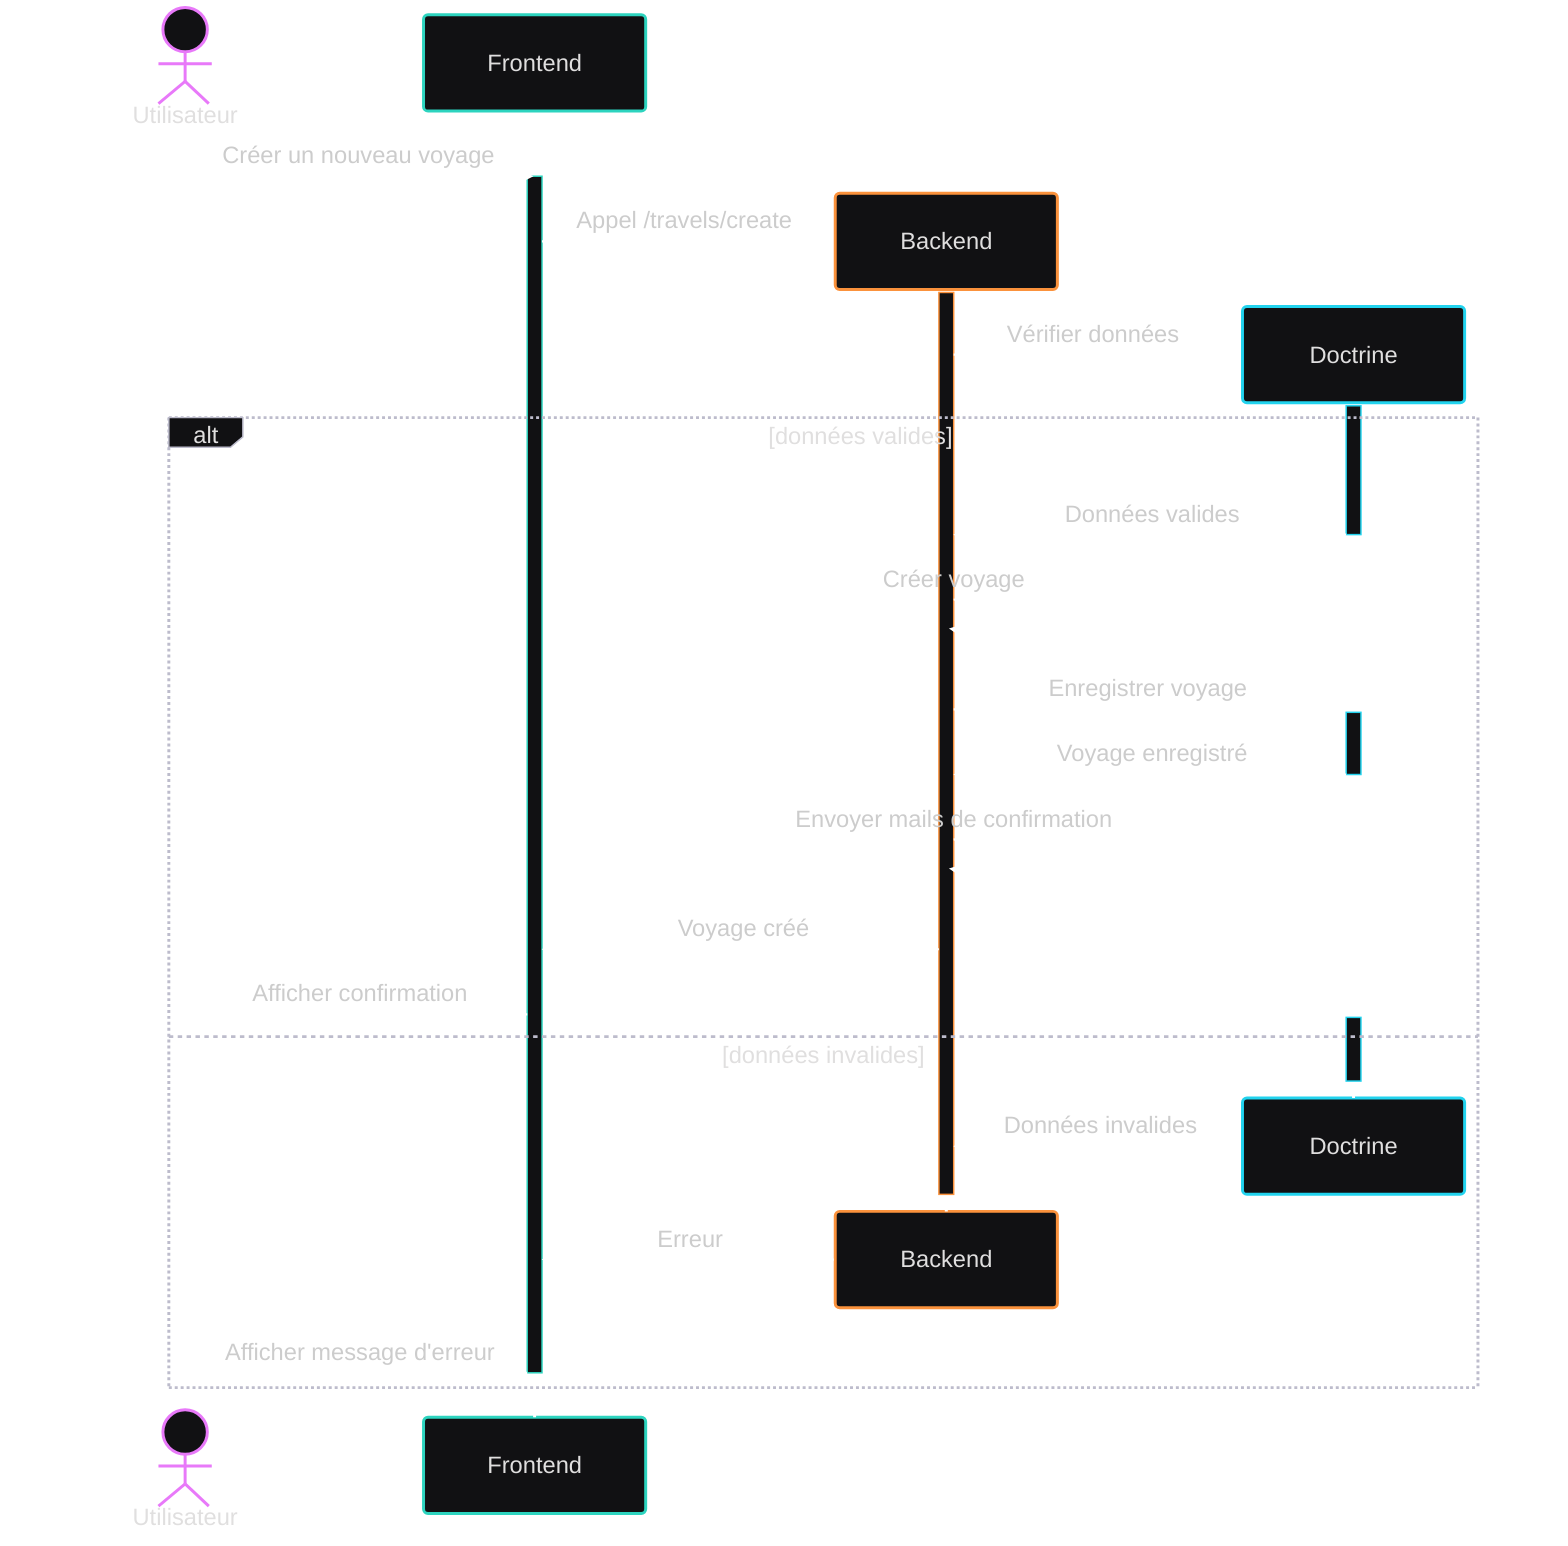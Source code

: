 %%{init: {"theme": "redux-dark-color"}}%%
sequenceDiagram
actor U as Utilisateur
participant F as Frontend

U ->> F: Créer un nouveau voyage
activate F
create participant B as Backend
F ->> B: Appel /travels/create
activate B
create participant D as Doctrine
B ->> D: Vérifier données
activate D
alt données valides
    D -->>- B: Données valides
    B ->> B: Créer voyage
    B ->>+ D: Enregistrer voyage
    D -->>- B: Voyage enregistré
    B ->> B: Envoyer mails de confirmation
    B -->> F: Voyage créé
    F -->> U: Afficher confirmation
activate D
else données invalides
    deactivate D
    destroy D
    D -->> B: Données invalides
    deactivate B
    destroy B
    B -->> F: Erreur
    F -->> U: Afficher message d'erreur
    deactivate F
end